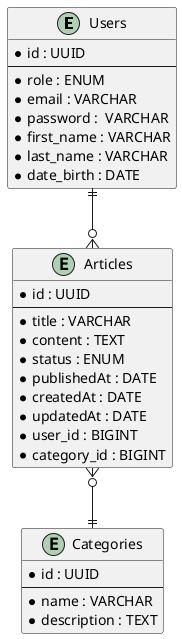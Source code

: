 @startuml BlogDB Structure

entity Users {
    * id : UUID 
    --
    * role : ENUM
    * email : VARCHAR
    * password :  VARCHAR
    * first_name : VARCHAR
    * last_name : VARCHAR
    * date_birth : DATE
}

entity Articles {
    * id : UUID 
    --
    * title : VARCHAR
    * content : TEXT
    * status : ENUM
    * publishedAt : DATE
    * createdAt : DATE
    * updatedAt : DATE
    * user_id : BIGINT
    * category_id : BIGINT
}

entity Categories {
    * id : UUID
    --
    * name : VARCHAR
    * description : TEXT
}

Users ||--o{ Articles
Articles }o--|| Categories

@enduml